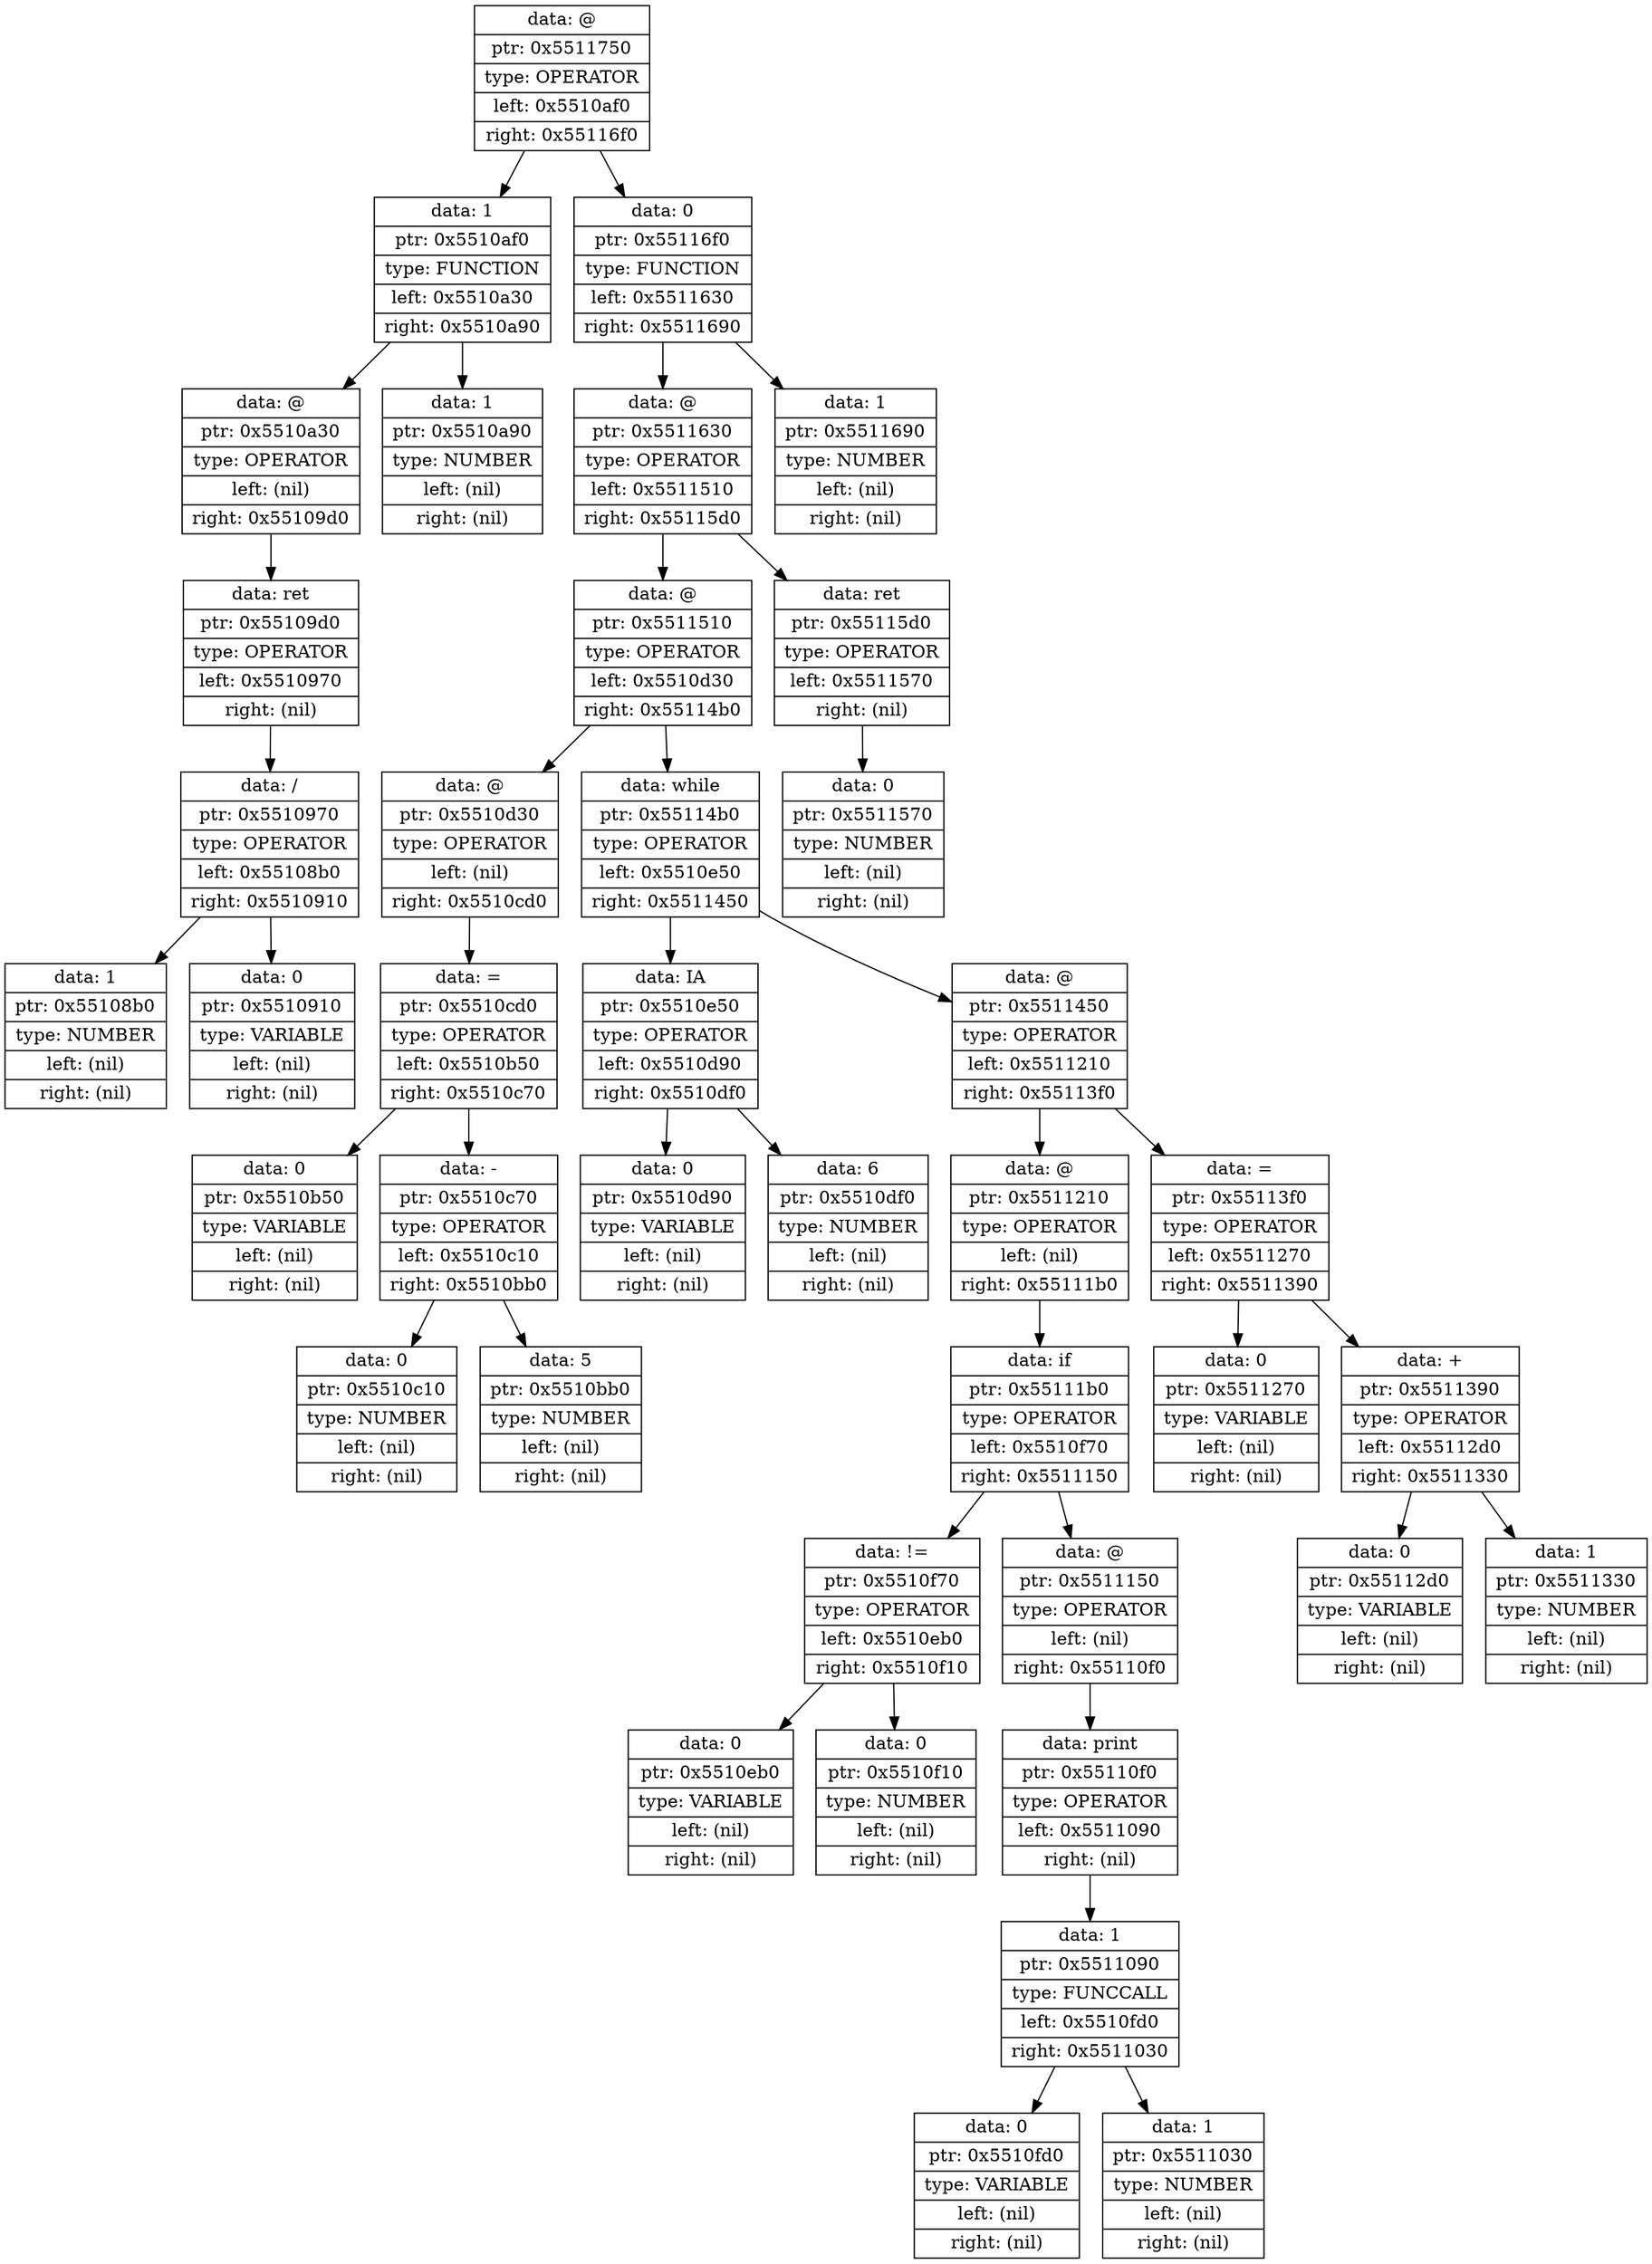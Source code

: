 digraph dump {
    node [shape = record];
89200464 [shape = record, label = "{data: @|ptr: 0x5511750|type: OPERATOR|left: 0x5510af0|right: 0x55116f0}"];
89200464 -> 89197296
89197296 [shape = record, label = "{data: 1|ptr: 0x5510af0|type: FUNCTION|left: 0x5510a30|right: 0x5510a90}"];
89197296 -> 89197104
89197104 [shape = record, label = "{data: @|ptr: 0x5510a30|type: OPERATOR|left: (nil)|right: 0x55109d0}"];
89197008 [shape = record, label = "{data: ret|ptr: 0x55109d0|type: OPERATOR|left: 0x5510970|right: (nil)}"];
89197008 -> 89196912
89196912 [shape = record, label = "{data: /|ptr: 0x5510970|type: OPERATOR|left: 0x55108b0|right: 0x5510910}"];
89196912 -> 89196720
89196720 [shape = record, label = "{data: 1|ptr: 0x55108b0|type: NUMBER|left: (nil)|right: (nil)}"];
89196816 [shape = record, label = "{data: 0|ptr: 0x5510910|type: VARIABLE|left: (nil)|right: (nil)}"];
89196912 -> 89196816
89197104 -> 89197008
89197200 [shape = record, label = "{data: 1|ptr: 0x5510a90|type: NUMBER|left: (nil)|right: (nil)}"];
89197296 -> 89197200
89200368 [shape = record, label = "{data: 0|ptr: 0x55116f0|type: FUNCTION|left: 0x5511630|right: 0x5511690}"];
89200368 -> 89200176
89200176 [shape = record, label = "{data: @|ptr: 0x5511630|type: OPERATOR|left: 0x5511510|right: 0x55115d0}"];
89200176 -> 89199888
89199888 [shape = record, label = "{data: @|ptr: 0x5511510|type: OPERATOR|left: 0x5510d30|right: 0x55114b0}"];
89199888 -> 89197872
89197872 [shape = record, label = "{data: @|ptr: 0x5510d30|type: OPERATOR|left: (nil)|right: 0x5510cd0}"];
89197776 [shape = record, label = "{data: =|ptr: 0x5510cd0|type: OPERATOR|left: 0x5510b50|right: 0x5510c70}"];
89197776 -> 89197392
89197392 [shape = record, label = "{data: 0|ptr: 0x5510b50|type: VARIABLE|left: (nil)|right: (nil)}"];
89197680 [shape = record, label = "{data: -|ptr: 0x5510c70|type: OPERATOR|left: 0x5510c10|right: 0x5510bb0}"];
89197680 -> 89197584
89197584 [shape = record, label = "{data: 0|ptr: 0x5510c10|type: NUMBER|left: (nil)|right: (nil)}"];
89197488 [shape = record, label = "{data: 5|ptr: 0x5510bb0|type: NUMBER|left: (nil)|right: (nil)}"];
89197680 -> 89197488
89197776 -> 89197680
89197872 -> 89197776
89199792 [shape = record, label = "{data: while|ptr: 0x55114b0|type: OPERATOR|left: 0x5510e50|right: 0x5511450}"];
89199792 -> 89198160
89198160 [shape = record, label = "{data: IA|ptr: 0x5510e50|type: OPERATOR|left: 0x5510d90|right: 0x5510df0}"];
89198160 -> 89197968
89197968 [shape = record, label = "{data: 0|ptr: 0x5510d90|type: VARIABLE|left: (nil)|right: (nil)}"];
89198064 [shape = record, label = "{data: 6|ptr: 0x5510df0|type: NUMBER|left: (nil)|right: (nil)}"];
89198160 -> 89198064
89199696 [shape = record, label = "{data: @|ptr: 0x5511450|type: OPERATOR|left: 0x5511210|right: 0x55113f0}"];
89199696 -> 89199120
89199120 [shape = record, label = "{data: @|ptr: 0x5511210|type: OPERATOR|left: (nil)|right: 0x55111b0}"];
89199024 [shape = record, label = "{data: if|ptr: 0x55111b0|type: OPERATOR|left: 0x5510f70|right: 0x5511150}"];
89199024 -> 89198448
89198448 [shape = record, label = "{data: !=|ptr: 0x5510f70|type: OPERATOR|left: 0x5510eb0|right: 0x5510f10}"];
89198448 -> 89198256
89198256 [shape = record, label = "{data: 0|ptr: 0x5510eb0|type: VARIABLE|left: (nil)|right: (nil)}"];
89198352 [shape = record, label = "{data: 0|ptr: 0x5510f10|type: NUMBER|left: (nil)|right: (nil)}"];
89198448 -> 89198352
89198928 [shape = record, label = "{data: @|ptr: 0x5511150|type: OPERATOR|left: (nil)|right: 0x55110f0}"];
89198832 [shape = record, label = "{data: print|ptr: 0x55110f0|type: OPERATOR|left: 0x5511090|right: (nil)}"];
89198832 -> 89198736
89198736 [shape = record, label = "{data: 1|ptr: 0x5511090|type: FUNCCALL|left: 0x5510fd0|right: 0x5511030}"];
89198736 -> 89198544
89198544 [shape = record, label = "{data: 0|ptr: 0x5510fd0|type: VARIABLE|left: (nil)|right: (nil)}"];
89198640 [shape = record, label = "{data: 1|ptr: 0x5511030|type: NUMBER|left: (nil)|right: (nil)}"];
89198736 -> 89198640
89198928 -> 89198832
89199024 -> 89198928
89199120 -> 89199024
89199600 [shape = record, label = "{data: =|ptr: 0x55113f0|type: OPERATOR|left: 0x5511270|right: 0x5511390}"];
89199600 -> 89199216
89199216 [shape = record, label = "{data: 0|ptr: 0x5511270|type: VARIABLE|left: (nil)|right: (nil)}"];
89199504 [shape = record, label = "{data: +|ptr: 0x5511390|type: OPERATOR|left: 0x55112d0|right: 0x5511330}"];
89199504 -> 89199312
89199312 [shape = record, label = "{data: 0|ptr: 0x55112d0|type: VARIABLE|left: (nil)|right: (nil)}"];
89199408 [shape = record, label = "{data: 1|ptr: 0x5511330|type: NUMBER|left: (nil)|right: (nil)}"];
89199504 -> 89199408
89199600 -> 89199504
89199696 -> 89199600
89199792 -> 89199696
89199888 -> 89199792
89200080 [shape = record, label = "{data: ret|ptr: 0x55115d0|type: OPERATOR|left: 0x5511570|right: (nil)}"];
89200080 -> 89199984
89199984 [shape = record, label = "{data: 0|ptr: 0x5511570|type: NUMBER|left: (nil)|right: (nil)}"];
89200176 -> 89200080
89200272 [shape = record, label = "{data: 1|ptr: 0x5511690|type: NUMBER|left: (nil)|right: (nil)}"];
89200368 -> 89200272
89200464 -> 89200368
}